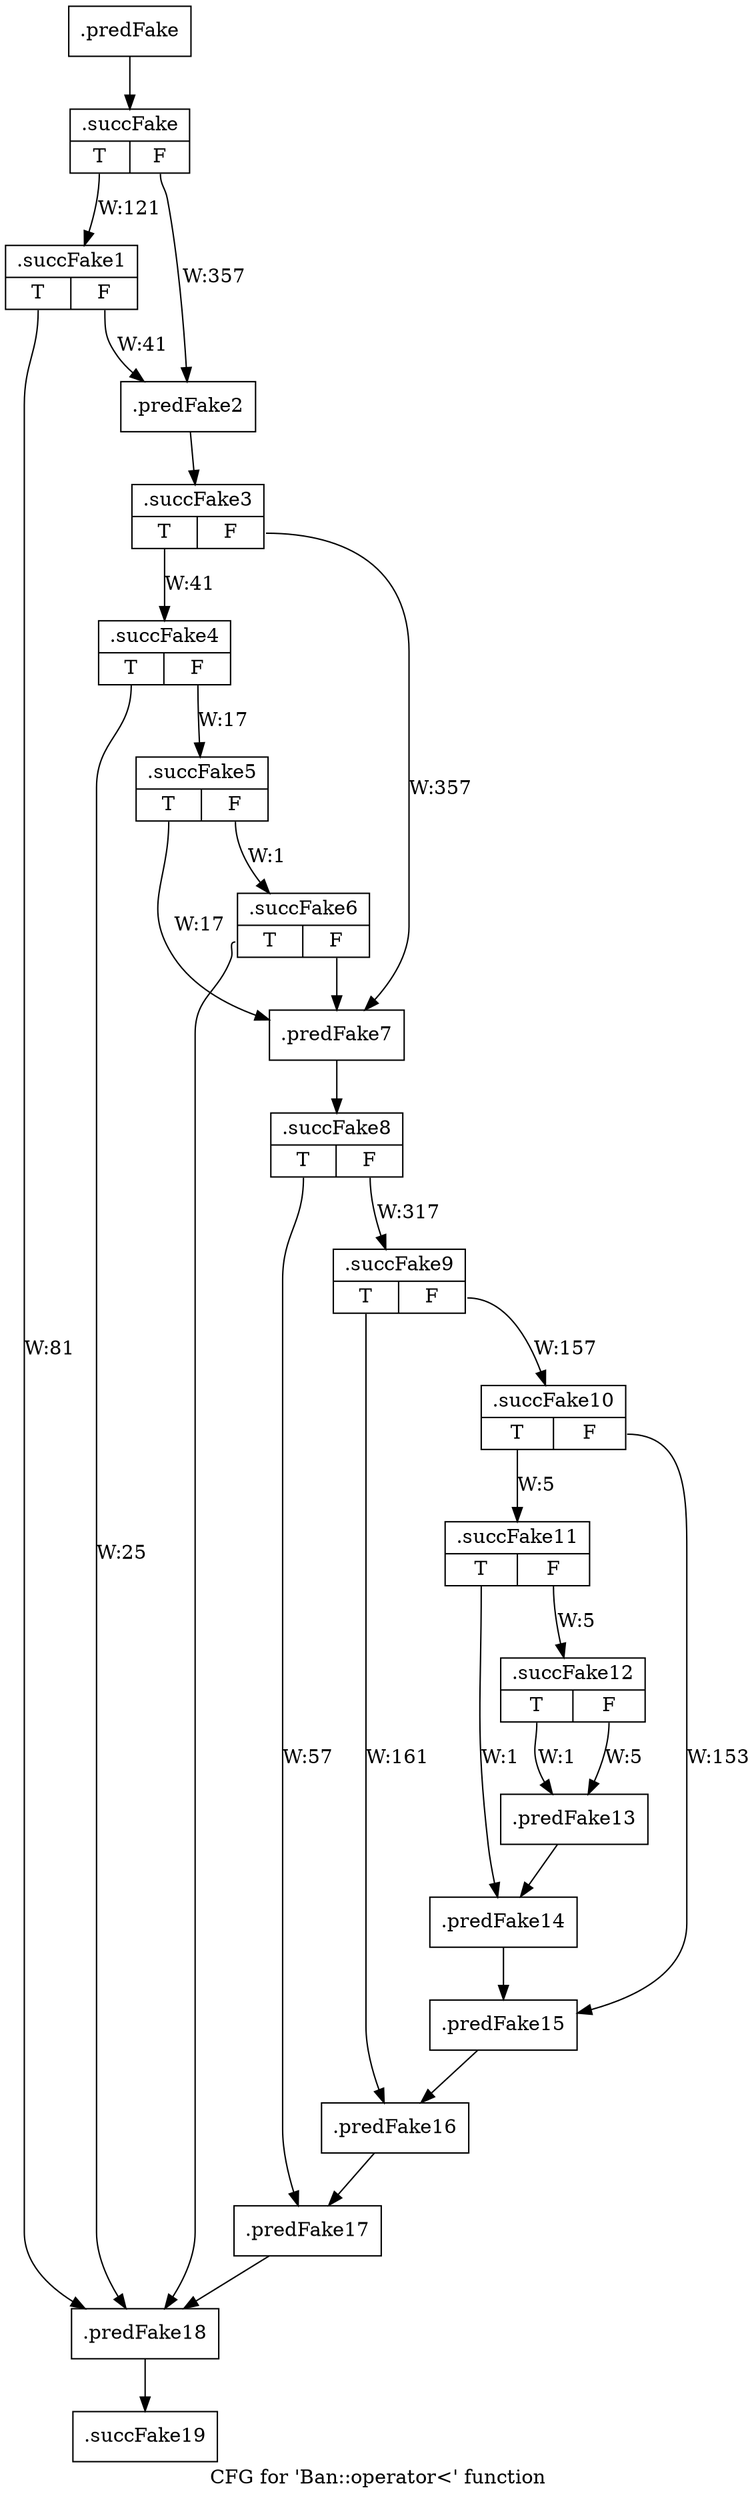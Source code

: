 digraph "CFG for 'Ban::operator\<' function" {
	label="CFG for 'Ban::operator\<' function";

	Node0x3a72b10 [shape=record,filename="",linenumber="",label="{.predFake}"];
	Node0x3a72b10 -> Node0x3aa0980[ callList="" memoryops="" filename="../../../../src/ban_s3.cpp" execusionnum="476"];
	Node0x3aa0980 [shape=record,filename="../../../../src/ban_s3.cpp",linenumber="219",label="{.succFake|{<s0>T|<s1>F}}"];
	Node0x3aa0980:s0 -> Node0x3aa2f70[label="W:121" callList="" memoryops="" filename="../../../../src/ban_s3.cpp" execusionnum="120"];
	Node0x3aa0980:s1 -> Node0x3a72d00[label="W:357"];
	Node0x3aa2f70 [shape=record,filename="../../../../src/ban_s3.cpp",linenumber="219",label="{.succFake1|{<s0>T|<s1>F}}"];
	Node0x3aa2f70:s0 -> Node0x3a731b0[label="W:81"];
	Node0x3aa2f70:s1 -> Node0x3a72d00[label="W:41"];
	Node0x3a72d00 [shape=record,filename="../../../../src/ban_s3.cpp",linenumber="219",label="{.predFake2}"];
	Node0x3a72d00 -> Node0x3aa1870[ callList="" memoryops="" filename="../../../../src/ban_s3.cpp" execusionnum="396"];
	Node0x3aa1870 [shape=record,filename="../../../../src/ban_s3.cpp",linenumber="219",label="{.succFake3|{<s0>T|<s1>F}}"];
	Node0x3aa1870:s0 -> Node0x3aa18c0[label="W:41" callList="" memoryops="" filename="../../../../src/ban_s3.cpp" execusionnum="40"];
	Node0x3aa1870:s1 -> Node0x3a72e40[label="W:357"];
	Node0x3aa18c0 [shape=record,filename="../../../../src/ban_s3.cpp",linenumber="219",label="{.succFake4|{<s0>T|<s1>F}}"];
	Node0x3aa18c0:s0 -> Node0x3a731b0[label="W:25"];
	Node0x3aa18c0:s1 -> Node0x3aa1940[label="W:17" callList="" memoryops="" filename="../../../../src/ban_s3.cpp" execusionnum="16"];
	Node0x3aa1940 [shape=record,filename="../../../../src/ban_s3.cpp",linenumber="219",label="{.succFake5|{<s0>T|<s1>F}}"];
	Node0x3aa1940:s0 -> Node0x3a72e40[label="W:17"];
	Node0x3aa1940:s1 -> Node0x3aa1240[label="W:1" callList="" memoryops="" filename="../../../../src/ban_s3.cpp" execusionnum="0"];
	Node0x3aa1240 [shape=record,filename="../../../../src/ban_s3.cpp",linenumber="219",label="{.succFake6|{<s0>T|<s1>F}}"];
	Node0x3aa1240:s0 -> Node0x3a731b0;
	Node0x3aa1240:s1 -> Node0x3a72e40;
	Node0x3a72e40 [shape=record,filename="../../../../src/ban_s3.cpp",linenumber="219",label="{.predFake7}"];
	Node0x3a72e40 -> Node0x3aa1430[ callList="" memoryops="" filename="../../../../src/ban_s3.cpp" execusionnum="372"];
	Node0x3aa1430 [shape=record,filename="../../../../src/ban_s3.cpp",linenumber="219",label="{.succFake8|{<s0>T|<s1>F}}"];
	Node0x3aa1430:s0 -> Node0x3a73160[label="W:57"];
	Node0x3aa1430:s1 -> Node0x3aa14e0[label="W:317" callList="" memoryops="" filename="../../../../src/ban_s3.cpp" execusionnum="316"];
	Node0x3aa14e0 [shape=record,filename="../../../../src/ban_s3.cpp",linenumber="219",label="{.succFake9|{<s0>T|<s1>F}}"];
	Node0x3aa14e0:s0 -> Node0x3a73110[label="W:161"];
	Node0x3aa14e0:s1 -> Node0x3aa8130[label="W:157" callList="" memoryops="" filename="../../../../src/ban_s3.cpp" execusionnum="156"];
	Node0x3aa8130 [shape=record,filename="../../../../src/ban_s3.cpp",linenumber="219",label="{.succFake10|{<s0>T|<s1>F}}"];
	Node0x3aa8130:s0 -> Node0x3aa82f0[label="W:5" callList="" memoryops="" filename="../../../../src/ban_s3.cpp" execusionnum="4"];
	Node0x3aa8130:s1 -> Node0x3a730c0[label="W:153"];
	Node0x3aa82f0 [shape=record,filename="../../../../src/ban_s3.cpp",linenumber="219",label="{.succFake11|{<s0>T|<s1>F}}"];
	Node0x3aa82f0:s0 -> Node0x3a73070[label="W:1"];
	Node0x3aa82f0:s1 -> Node0x3aa82a0[label="W:5" callList="" memoryops="" filename="../../../../src/ban_s3.cpp" execusionnum="4"];
	Node0x3aa82a0 [shape=record,filename="../../../../src/ban_s3.cpp",linenumber="219",label="{.succFake12|{<s0>T|<s1>F}}"];
	Node0x3aa82a0:s0 -> Node0x3a73020[label="W:1"];
	Node0x3aa82a0:s1 -> Node0x3a73020[label="W:5" callList="" memoryops="" filename="../../../../src/ban_s3.cpp" execusionnum="4"];
	Node0x3a73020 [shape=record,filename="../../../../src/ban_s3.cpp",linenumber="219",label="{.predFake13}"];
	Node0x3a73020 -> Node0x3a73070[ callList="" memoryops="" filename="../../../../src/ban_s3.cpp" execusionnum="4"];
	Node0x3a73070 [shape=record,filename="",linenumber="",label="{.predFake14}"];
	Node0x3a73070 -> Node0x3a730c0[ callList="" memoryops="" filename="" execusionnum="4"];
	Node0x3a730c0 [shape=record,filename="../../../../src/ban_s3.cpp",linenumber="219",label="{.predFake15}"];
	Node0x3a730c0 -> Node0x3a73110[ callList="" memoryops="" filename="../../../../src/ban_s3.cpp" execusionnum="156"];
	Node0x3a73110 [shape=record,filename="",linenumber="",label="{.predFake16}"];
	Node0x3a73110 -> Node0x3a73160[ callList="" memoryops="" filename="" execusionnum="0"];
	Node0x3a73160 [shape=record,filename="../../../../src/ban_s3.cpp",linenumber="219",label="{.predFake17}"];
	Node0x3a73160 -> Node0x3a731b0[ callList="" memoryops="" filename="../../../../src/ban_s3.cpp" execusionnum="0"];
	Node0x3a731b0 [shape=record,filename="../../../../src/ban_s3.cpp",linenumber="219",label="{.predFake18}"];
	Node0x3a731b0 -> Node0x3aa2790[ callList="" memoryops="" filename="../../../../src/ban_s3.cpp" execusionnum="0"];
	Node0x3aa2790 [shape=record,filename="../../../../src/ban_s3.cpp",linenumber="219",label="{.succFake19}"];
}

